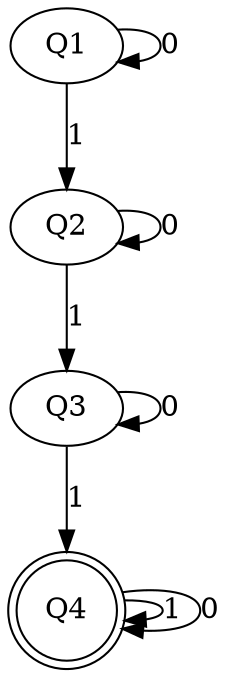 digraph b {
   Q1 -> Q2  -> Q3 -> Q4 [label="1"];
   Q1 -> Q1 [label="0"];
   Q2 -> Q2 [label="0"];
   Q3 -> Q3 [label="0"];
   Q4 -> Q4 [label="1"];
   Q4 -> Q4 [label="0"];
   Q4 [shape="doublecircle"];
}

digraph d {
   Q1 -> Q2 -> Q3 -> Q4 -> Q4 [label="0"];
   Q5 -> Q5 [label="0"];
   Q1 -> Q2 -> Q3 -> Q5 -> Q5 [label="1"];
   Q4 -> Q4 [label="1"];
   Q4 [shape="doublecircle"];
}

digraph i {
   Q1 -> Q2 [label="1"];
   Q2 -> Q1 [label="0"];
   Q2 -> Q1 [label="1"];
   Q1 -> Q3 [label="0"];
   Q3 -> Q3 [label="0"];
   Q3 -> Q3 [label="1"];
   Q1 [shape="doublecircle"];
   Q2 [shape="doublecircle"];
}

digraph g {
   Q0 -> Q1 -> Q2 -> Q3 -> Q4 -> Q5 -> Q6 -> Q6 [label="0"];
   Q0 -> Q1 -> Q2 -> Q3 -> Q4 -> Q5 -> Q6 -> Q6 [label="1"];
   Q0 [shape="doublecircle"];
   Q1 [shape="doublecircle"];
   Q2 [shape="doublecircle"];
   Q3 [shape="doublecircle"];
   Q4 [shape="doublecircle"];
   Q5 [shape="doublecircle"];
}

digraph m {
   Q1 -> Q2 -> Q2 [label="0"];
   Q1 -> Q2 -> Q2 [label="1"];
   Q1 [shape="doublecircle"];
}

digraph n {
   Q1 -> Q2 -> Q2 [label="0"];
   Q1 -> Q2 -> Q2 [label="1"];
   Q2 [shape="doublecircle"];
}
